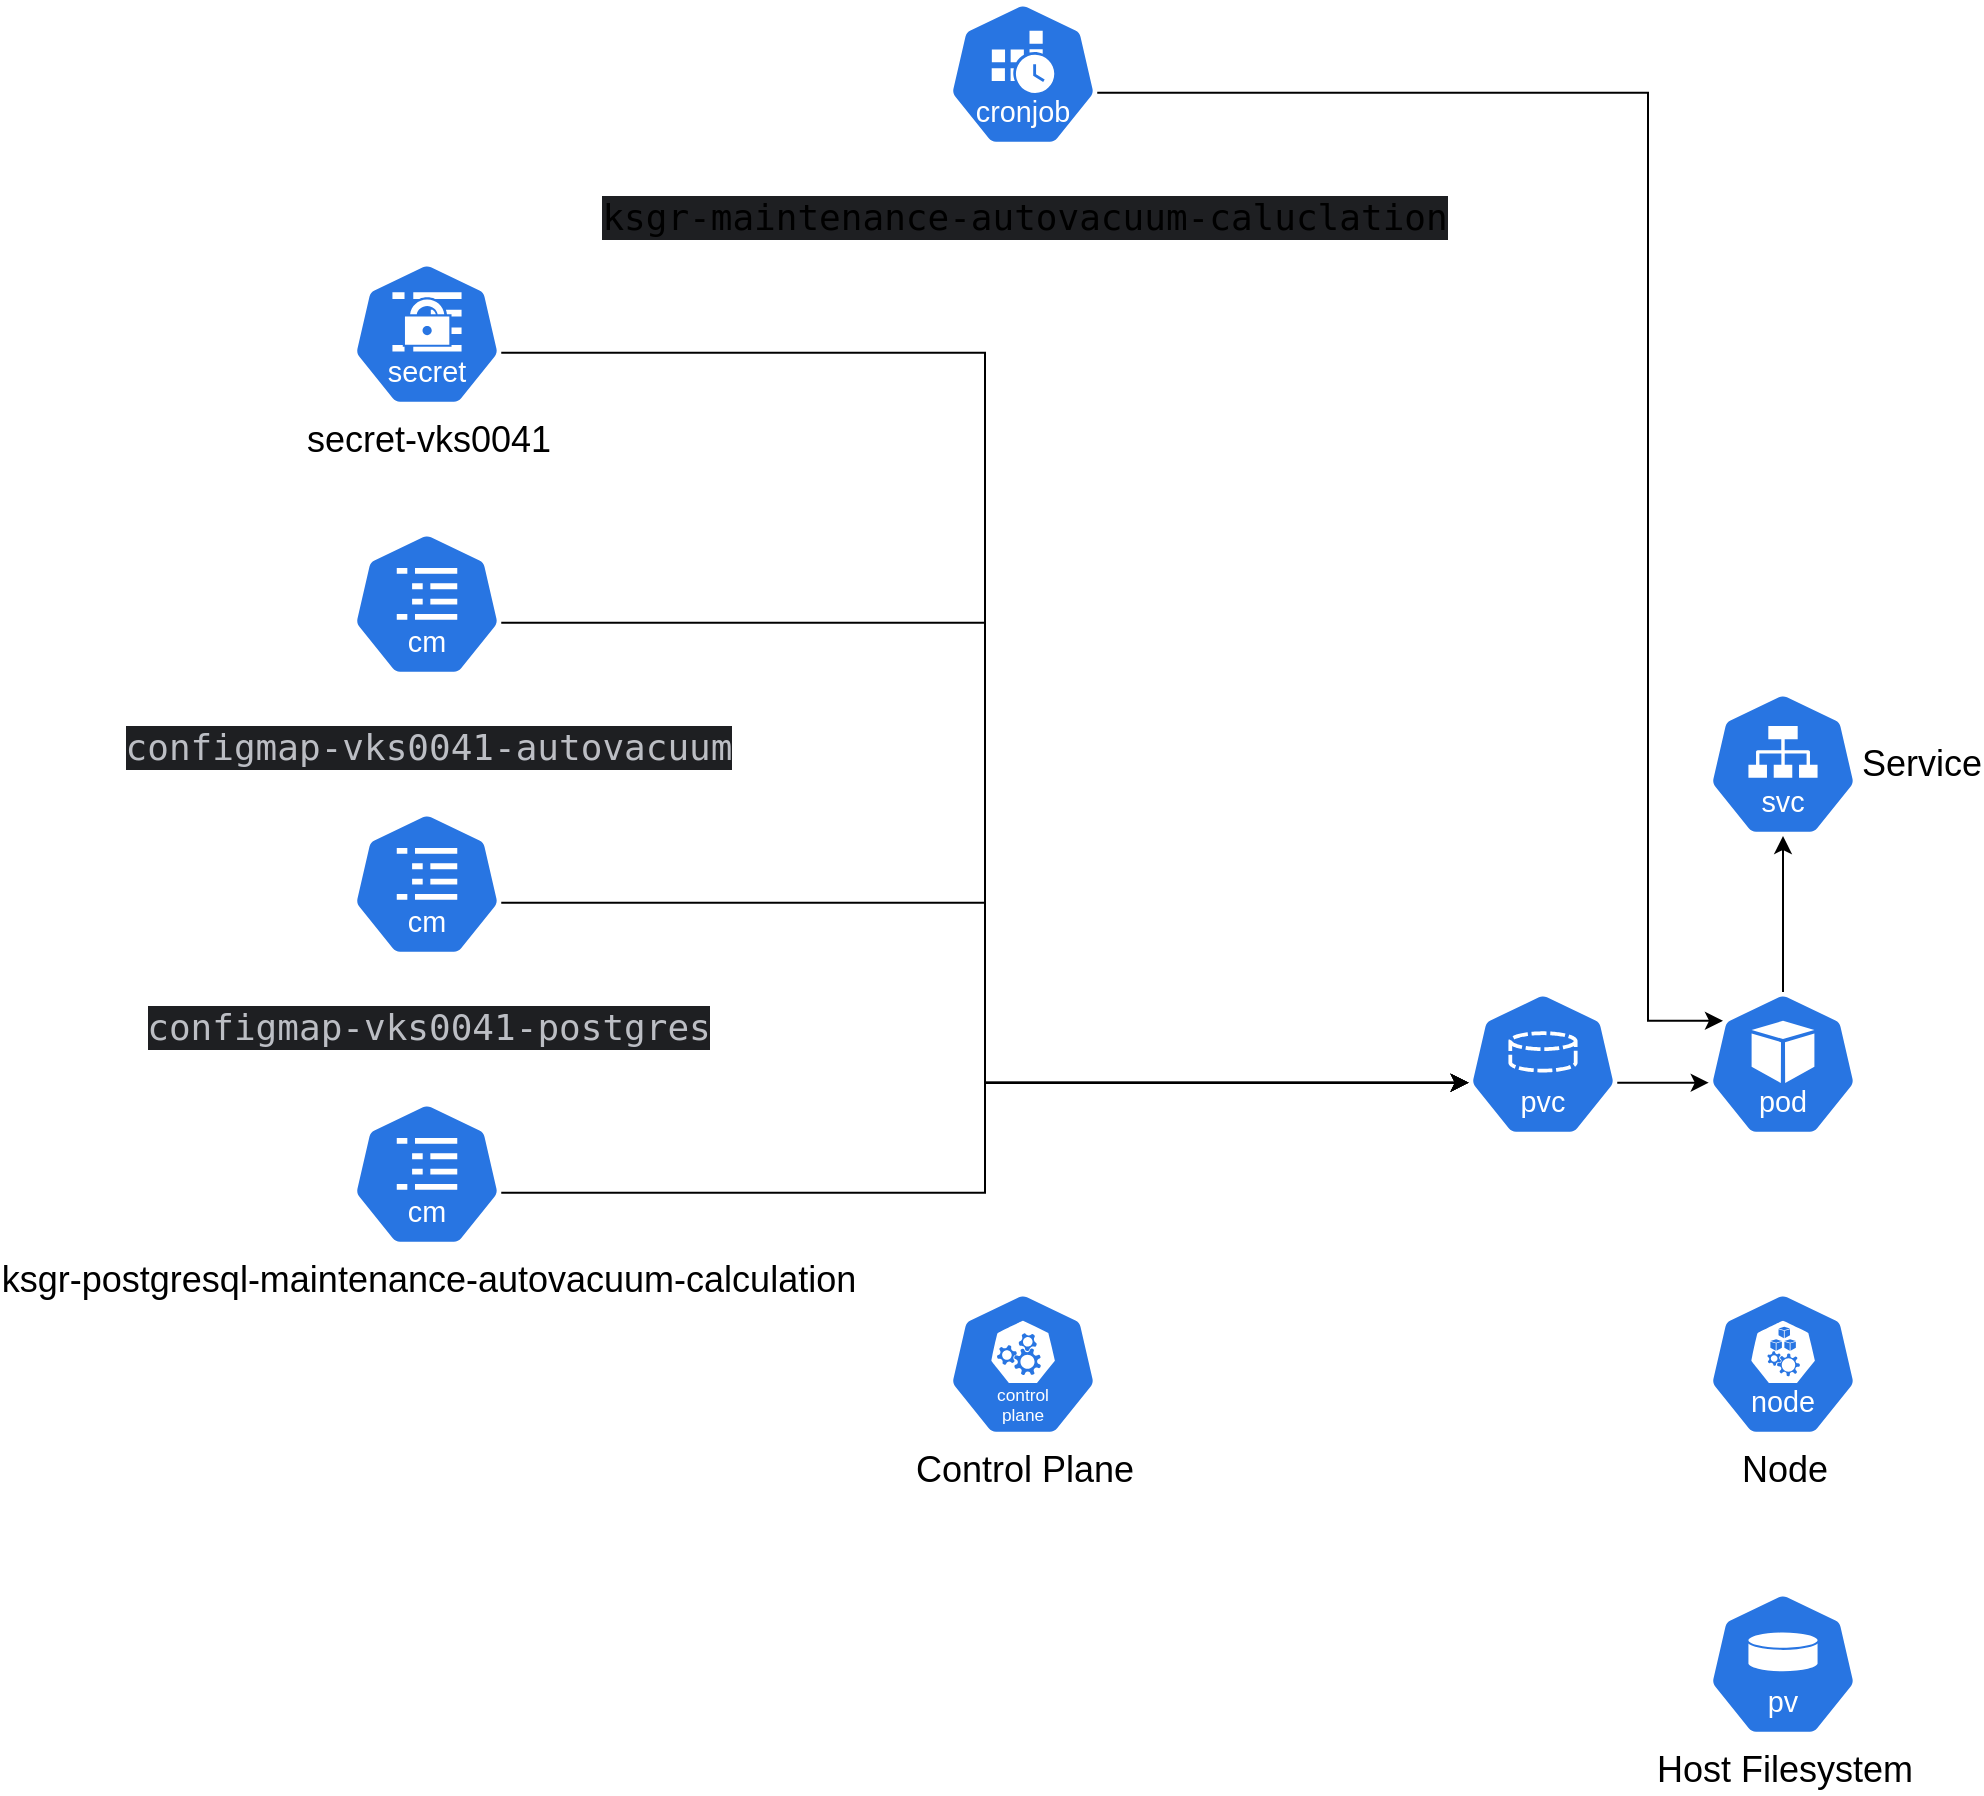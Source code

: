 <mxfile version="24.4.13" type="device">
  <diagram name="Page-1" id="qObYsprDyhGVrBrnHBFh">
    <mxGraphModel dx="1624" dy="1350" grid="1" gridSize="10" guides="1" tooltips="1" connect="1" arrows="1" fold="1" page="1" pageScale="1" pageWidth="1600" pageHeight="900" math="0" shadow="0">
      <root>
        <mxCell id="0" />
        <mxCell id="1" parent="0" />
        <mxCell id="z32-29mOoZv6lPMi1O10-8" value="secret-vks0041" style="aspect=fixed;sketch=0;html=1;dashed=0;whitespace=wrap;fillColor=#2875E2;strokeColor=#ffffff;points=[[0.005,0.63,0],[0.1,0.2,0],[0.9,0.2,0],[0.5,0,0],[0.995,0.63,0],[0.72,0.99,0],[0.5,1,0],[0.28,0.99,0]];shape=mxgraph.kubernetes.icon2;kubernetesLabel=1;prIcon=secret;labelPosition=center;verticalLabelPosition=bottom;align=center;verticalAlign=top;fontSize=18;" parent="1" vertex="1">
          <mxGeometry x="340" y="134" width="75" height="72" as="geometry" />
        </mxCell>
        <mxCell id="z32-29mOoZv6lPMi1O10-9" value="" style="aspect=fixed;sketch=0;html=1;dashed=0;whitespace=wrap;fillColor=#2875E2;strokeColor=#ffffff;points=[[0.005,0.63,0],[0.1,0.2,0],[0.9,0.2,0],[0.5,0,0],[0.995,0.63,0],[0.72,0.99,0],[0.5,1,0],[0.28,0.99,0]];shape=mxgraph.kubernetes.icon2;kubernetesLabel=1;prIcon=pvc;labelPosition=center;verticalLabelPosition=bottom;align=center;verticalAlign=top;fontSize=18;" parent="1" vertex="1">
          <mxGeometry x="898" y="499" width="75" height="72" as="geometry" />
        </mxCell>
        <mxCell id="z32-29mOoZv6lPMi1O10-10" value="Host Filesystem" style="aspect=fixed;sketch=0;html=1;dashed=0;whitespace=wrap;fillColor=#2875E2;strokeColor=#ffffff;points=[[0.005,0.63,0],[0.1,0.2,0],[0.9,0.2,0],[0.5,0,0],[0.995,0.63,0],[0.72,0.99,0],[0.5,1,0],[0.28,0.99,0]];shape=mxgraph.kubernetes.icon2;kubernetesLabel=1;prIcon=pv;labelPosition=center;verticalLabelPosition=bottom;align=center;verticalAlign=top;fontSize=18;" parent="1" vertex="1">
          <mxGeometry x="1018" y="799" width="75" height="72" as="geometry" />
        </mxCell>
        <mxCell id="z32-29mOoZv6lPMi1O10-11" value="Node" style="aspect=fixed;sketch=0;html=1;dashed=0;whitespace=wrap;fillColor=#2875E2;strokeColor=#ffffff;points=[[0.005,0.63,0],[0.1,0.2,0],[0.9,0.2,0],[0.5,0,0],[0.995,0.63,0],[0.72,0.99,0],[0.5,1,0],[0.28,0.99,0]];shape=mxgraph.kubernetes.icon2;kubernetesLabel=1;prIcon=node;verticalAlign=top;labelPosition=center;verticalLabelPosition=bottom;align=center;fontSize=18;" parent="1" vertex="1">
          <mxGeometry x="1018" y="649" width="75" height="72" as="geometry" />
        </mxCell>
        <mxCell id="z32-29mOoZv6lPMi1O10-13" value="&lt;div style=&quot;background-color: rgb(30, 31, 34);&quot;&gt;&lt;pre style=&quot;font-family: &amp;quot;JetBrains Mono&amp;quot;, monospace;&quot;&gt;&lt;font style=&quot;font-size: 18px;&quot;&gt;ksgr-maintenance-autovacuum-caluclation&lt;/font&gt;&lt;/pre&gt;&lt;/div&gt;" style="aspect=fixed;sketch=0;html=1;dashed=0;whitespace=wrap;fillColor=#2875E2;strokeColor=#ffffff;points=[[0.005,0.63,0],[0.1,0.2,0],[0.9,0.2,0],[0.5,0,0],[0.995,0.63,0],[0.72,0.99,0],[0.5,1,0],[0.28,0.99,0]];shape=mxgraph.kubernetes.icon2;kubernetesLabel=1;prIcon=cronjob;labelPosition=center;verticalLabelPosition=bottom;align=center;verticalAlign=top;fontSize=18;" parent="1" vertex="1">
          <mxGeometry x="638" y="4" width="75" height="72" as="geometry" />
        </mxCell>
        <mxCell id="z32-29mOoZv6lPMi1O10-17" value="ksgr-postgresql-maintenance-autovacuum-calculation" style="aspect=fixed;sketch=0;html=1;dashed=0;whitespace=wrap;fillColor=#2875E2;strokeColor=#ffffff;points=[[0.005,0.63,0],[0.1,0.2,0],[0.9,0.2,0],[0.5,0,0],[0.995,0.63,0],[0.72,0.99,0],[0.5,1,0],[0.28,0.99,0]];shape=mxgraph.kubernetes.icon2;kubernetesLabel=1;prIcon=cm;fontSize=18;labelPosition=center;verticalLabelPosition=bottom;align=center;verticalAlign=top;" parent="1" vertex="1">
          <mxGeometry x="340" y="554" width="75" height="72" as="geometry" />
        </mxCell>
        <mxCell id="z32-29mOoZv6lPMi1O10-20" value="Control Plane" style="aspect=fixed;sketch=0;html=1;dashed=0;whitespace=wrap;fillColor=#2875E2;strokeColor=#ffffff;points=[[0.005,0.63,0],[0.1,0.2,0],[0.9,0.2,0],[0.5,0,0],[0.995,0.63,0],[0.72,0.99,0],[0.5,1,0],[0.28,0.99,0]];shape=mxgraph.kubernetes.icon2;kubernetesLabel=1;prIcon=control_plane;fontSize=18;labelPosition=center;verticalLabelPosition=bottom;align=center;verticalAlign=top;" parent="1" vertex="1">
          <mxGeometry x="638" y="649" width="75" height="72" as="geometry" />
        </mxCell>
        <mxCell id="z32-29mOoZv6lPMi1O10-21" value="&lt;div style=&quot;background-color:#1e1f22;color:#bcbec4&quot;&gt;&lt;pre style=&quot;font-family: &amp;quot;JetBrains Mono&amp;quot;, monospace;&quot;&gt;&lt;font style=&quot;font-size: 18px;&quot;&gt;configmap-vks0041-postgres&lt;/font&gt;&lt;/pre&gt;&lt;/div&gt;" style="aspect=fixed;sketch=0;html=1;dashed=0;whitespace=wrap;fillColor=#2875E2;strokeColor=#ffffff;points=[[0.005,0.63,0],[0.1,0.2,0],[0.9,0.2,0],[0.5,0,0],[0.995,0.63,0],[0.72,0.99,0],[0.5,1,0],[0.28,0.99,0]];shape=mxgraph.kubernetes.icon2;kubernetesLabel=1;prIcon=cm;fontSize=18;labelPosition=center;verticalLabelPosition=bottom;align=center;verticalAlign=top;" parent="1" vertex="1">
          <mxGeometry x="340" y="409" width="75" height="72" as="geometry" />
        </mxCell>
        <mxCell id="z32-29mOoZv6lPMi1O10-23" style="edgeStyle=orthogonalEdgeStyle;rounded=0;orthogonalLoop=1;jettySize=auto;html=1;exitX=0.995;exitY=0.63;exitDx=0;exitDy=0;exitPerimeter=0;entryX=0.005;entryY=0.63;entryDx=0;entryDy=0;entryPerimeter=0;" parent="1" source="z32-29mOoZv6lPMi1O10-17" target="z32-29mOoZv6lPMi1O10-9" edge="1">
          <mxGeometry relative="1" as="geometry" />
        </mxCell>
        <mxCell id="z32-29mOoZv6lPMi1O10-24" style="edgeStyle=orthogonalEdgeStyle;rounded=0;orthogonalLoop=1;jettySize=auto;html=1;exitX=0.995;exitY=0.63;exitDx=0;exitDy=0;exitPerimeter=0;entryX=0.005;entryY=0.63;entryDx=0;entryDy=0;entryPerimeter=0;" parent="1" source="z32-29mOoZv6lPMi1O10-21" target="z32-29mOoZv6lPMi1O10-9" edge="1">
          <mxGeometry relative="1" as="geometry" />
        </mxCell>
        <mxCell id="z32-29mOoZv6lPMi1O10-25" value="" style="aspect=fixed;sketch=0;html=1;dashed=0;whitespace=wrap;fillColor=#2875E2;strokeColor=#ffffff;points=[[0.005,0.63,0],[0.1,0.2,0],[0.9,0.2,0],[0.5,0,0],[0.995,0.63,0],[0.72,0.99,0],[0.5,1,0],[0.28,0.99,0]];shape=mxgraph.kubernetes.icon2;kubernetesLabel=1;prIcon=pod;labelPosition=center;verticalLabelPosition=bottom;align=center;verticalAlign=top;fontSize=18;" parent="1" vertex="1">
          <mxGeometry x="1018" y="499" width="75" height="72" as="geometry" />
        </mxCell>
        <mxCell id="z32-29mOoZv6lPMi1O10-26" style="edgeStyle=orthogonalEdgeStyle;rounded=0;orthogonalLoop=1;jettySize=auto;html=1;exitX=0.995;exitY=0.63;exitDx=0;exitDy=0;exitPerimeter=0;entryX=0.1;entryY=0.2;entryDx=0;entryDy=0;entryPerimeter=0;" parent="1" source="z32-29mOoZv6lPMi1O10-13" target="z32-29mOoZv6lPMi1O10-25" edge="1">
          <mxGeometry relative="1" as="geometry">
            <Array as="points">
              <mxPoint x="988" y="49" />
              <mxPoint x="988" y="513" />
            </Array>
          </mxGeometry>
        </mxCell>
        <mxCell id="z32-29mOoZv6lPMi1O10-27" style="edgeStyle=orthogonalEdgeStyle;rounded=0;orthogonalLoop=1;jettySize=auto;html=1;exitX=0.995;exitY=0.63;exitDx=0;exitDy=0;exitPerimeter=0;entryX=0.005;entryY=0.63;entryDx=0;entryDy=0;entryPerimeter=0;" parent="1" source="z32-29mOoZv6lPMi1O10-9" target="z32-29mOoZv6lPMi1O10-25" edge="1">
          <mxGeometry relative="1" as="geometry" />
        </mxCell>
        <mxCell id="z32-29mOoZv6lPMi1O10-28" value="Service" style="aspect=fixed;sketch=0;html=1;dashed=0;whitespace=wrap;fillColor=#2875E2;strokeColor=#ffffff;points=[[0.005,0.63,0],[0.1,0.2,0],[0.9,0.2,0],[0.5,0,0],[0.995,0.63,0],[0.72,0.99,0],[0.5,1,0],[0.28,0.99,0]];shape=mxgraph.kubernetes.icon2;kubernetesLabel=1;prIcon=svc;fontSize=18;labelPosition=right;verticalLabelPosition=middle;align=left;verticalAlign=middle;" parent="1" vertex="1">
          <mxGeometry x="1018" y="349" width="75" height="72" as="geometry" />
        </mxCell>
        <mxCell id="z32-29mOoZv6lPMi1O10-29" style="edgeStyle=orthogonalEdgeStyle;rounded=0;orthogonalLoop=1;jettySize=auto;html=1;exitX=0.5;exitY=0;exitDx=0;exitDy=0;exitPerimeter=0;entryX=0.5;entryY=1;entryDx=0;entryDy=0;entryPerimeter=0;" parent="1" source="z32-29mOoZv6lPMi1O10-25" target="z32-29mOoZv6lPMi1O10-28" edge="1">
          <mxGeometry relative="1" as="geometry" />
        </mxCell>
        <mxCell id="z32-29mOoZv6lPMi1O10-38" style="edgeStyle=orthogonalEdgeStyle;rounded=0;orthogonalLoop=1;jettySize=auto;html=1;exitX=0.995;exitY=0.63;exitDx=0;exitDy=0;exitPerimeter=0;entryX=0.005;entryY=0.63;entryDx=0;entryDy=0;entryPerimeter=0;" parent="1" source="z32-29mOoZv6lPMi1O10-8" target="z32-29mOoZv6lPMi1O10-9" edge="1">
          <mxGeometry relative="1" as="geometry" />
        </mxCell>
        <mxCell id="PdnDwalXRpBXlQOucurG-1" value="&lt;div style=&quot;background-color:#1e1f22;color:#bcbec4&quot;&gt;&lt;pre style=&quot;font-family: &amp;quot;JetBrains Mono&amp;quot;, monospace;&quot;&gt;&lt;font style=&quot;font-size: 18px;&quot;&gt;configmap-vks0041-autovacuum&lt;/font&gt;&lt;/pre&gt;&lt;/div&gt;" style="aspect=fixed;sketch=0;html=1;dashed=0;whitespace=wrap;fillColor=#2875E2;strokeColor=#ffffff;points=[[0.005,0.63,0],[0.1,0.2,0],[0.9,0.2,0],[0.5,0,0],[0.995,0.63,0],[0.72,0.99,0],[0.5,1,0],[0.28,0.99,0]];shape=mxgraph.kubernetes.icon2;kubernetesLabel=1;prIcon=cm;fontSize=18;labelPosition=center;verticalLabelPosition=bottom;align=center;verticalAlign=top;" parent="1" vertex="1">
          <mxGeometry x="340" y="269" width="75" height="72" as="geometry" />
        </mxCell>
        <mxCell id="PdnDwalXRpBXlQOucurG-3" style="edgeStyle=orthogonalEdgeStyle;rounded=0;orthogonalLoop=1;jettySize=auto;html=1;exitX=0.995;exitY=0.63;exitDx=0;exitDy=0;exitPerimeter=0;entryX=0.005;entryY=0.63;entryDx=0;entryDy=0;entryPerimeter=0;" parent="1" source="PdnDwalXRpBXlQOucurG-1" target="z32-29mOoZv6lPMi1O10-9" edge="1">
          <mxGeometry relative="1" as="geometry" />
        </mxCell>
      </root>
    </mxGraphModel>
  </diagram>
</mxfile>
